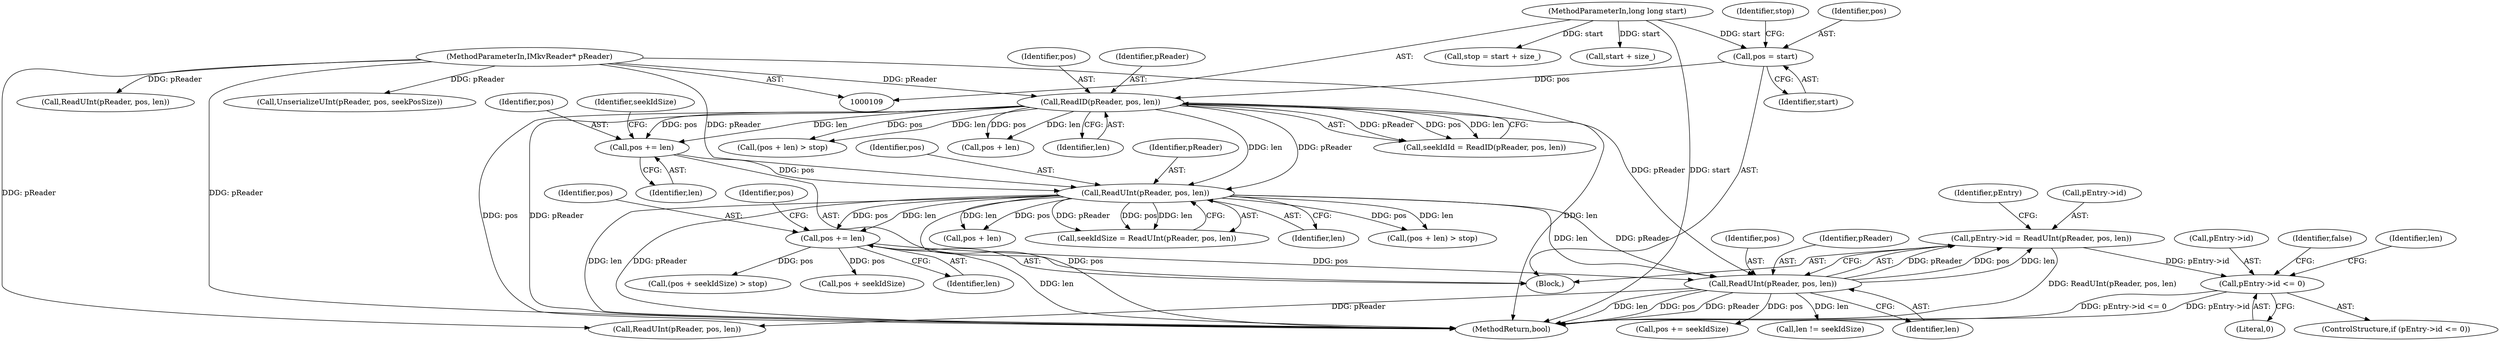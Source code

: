 digraph "0_Android_cc274e2abe8b2a6698a5c47d8aa4bb45f1f9538d_53@pointer" {
"1000203" [label="(Call,pEntry->id <= 0)"];
"1000194" [label="(Call,pEntry->id = ReadUInt(pReader, pos, len))"];
"1000198" [label="(Call,ReadUInt(pReader, pos, len))"];
"1000165" [label="(Call,ReadUInt(pReader, pos, len))"];
"1000135" [label="(Call,ReadID(pReader, pos, len))"];
"1000110" [label="(MethodParameterIn,IMkvReader* pReader)"];
"1000122" [label="(Call,pos = start)"];
"1000111" [label="(MethodParameterIn,long long start)"];
"1000159" [label="(Call,pos += len)"];
"1000183" [label="(Call,pos += len)"];
"1000136" [label="(Identifier,pReader)"];
"1000222" [label="(Call,ReadUInt(pReader, pos, len))"];
"1000165" [label="(Call,ReadUInt(pReader, pos, len))"];
"1000200" [label="(Identifier,pos)"];
"1000205" [label="(Identifier,pEntry)"];
"1000194" [label="(Call,pEntry->id = ReadUInt(pReader, pos, len))"];
"1000126" [label="(Call,stop = start + size_)"];
"1000185" [label="(Identifier,len)"];
"1000153" [label="(Call,pos + len)"];
"1000135" [label="(Call,ReadID(pReader, pos, len))"];
"1000159" [label="(Call,pos += len)"];
"1000176" [label="(Call,(pos + len) > stop)"];
"1000124" [label="(Identifier,start)"];
"1000177" [label="(Call,pos + len)"];
"1000198" [label="(Call,ReadUInt(pReader, pos, len))"];
"1000163" [label="(Call,seekIdSize = ReadUInt(pReader, pos, len))"];
"1000133" [label="(Call,seekIdId = ReadID(pReader, pos, len))"];
"1000167" [label="(Identifier,pos)"];
"1000161" [label="(Identifier,len)"];
"1000164" [label="(Identifier,seekIdSize)"];
"1000246" [label="(Call,ReadUInt(pReader, pos, len))"];
"1000138" [label="(Identifier,len)"];
"1000201" [label="(Identifier,len)"];
"1000189" [label="(Identifier,pos)"];
"1000187" [label="(Call,(pos + seekIdSize) > stop)"];
"1000123" [label="(Identifier,pos)"];
"1000127" [label="(Identifier,stop)"];
"1000166" [label="(Identifier,pReader)"];
"1000110" [label="(MethodParameterIn,IMkvReader* pReader)"];
"1000111" [label="(MethodParameterIn,long long start)"];
"1000168" [label="(Identifier,len)"];
"1000128" [label="(Call,start + size_)"];
"1000188" [label="(Call,pos + seekIdSize)"];
"1000207" [label="(Literal,0)"];
"1000202" [label="(ControlStructure,if (pEntry->id <= 0))"];
"1000209" [label="(Identifier,false)"];
"1000160" [label="(Identifier,pos)"];
"1000122" [label="(Call,pos = start)"];
"1000199" [label="(Identifier,pReader)"];
"1000212" [label="(Identifier,len)"];
"1000137" [label="(Identifier,pos)"];
"1000114" [label="(Block,)"];
"1000302" [label="(MethodReturn,bool)"];
"1000184" [label="(Identifier,pos)"];
"1000203" [label="(Call,pEntry->id <= 0)"];
"1000195" [label="(Call,pEntry->id)"];
"1000216" [label="(Call,pos += seekIdSize)"];
"1000204" [label="(Call,pEntry->id)"];
"1000152" [label="(Call,(pos + len) > stop)"];
"1000183" [label="(Call,pos += len)"];
"1000279" [label="(Call,UnserializeUInt(pReader, pos, seekPosSize))"];
"1000211" [label="(Call,len != seekIdSize)"];
"1000203" -> "1000202"  [label="AST: "];
"1000203" -> "1000207"  [label="CFG: "];
"1000204" -> "1000203"  [label="AST: "];
"1000207" -> "1000203"  [label="AST: "];
"1000209" -> "1000203"  [label="CFG: "];
"1000212" -> "1000203"  [label="CFG: "];
"1000203" -> "1000302"  [label="DDG: pEntry->id <= 0"];
"1000203" -> "1000302"  [label="DDG: pEntry->id"];
"1000194" -> "1000203"  [label="DDG: pEntry->id"];
"1000194" -> "1000114"  [label="AST: "];
"1000194" -> "1000198"  [label="CFG: "];
"1000195" -> "1000194"  [label="AST: "];
"1000198" -> "1000194"  [label="AST: "];
"1000205" -> "1000194"  [label="CFG: "];
"1000194" -> "1000302"  [label="DDG: ReadUInt(pReader, pos, len)"];
"1000198" -> "1000194"  [label="DDG: pReader"];
"1000198" -> "1000194"  [label="DDG: pos"];
"1000198" -> "1000194"  [label="DDG: len"];
"1000198" -> "1000201"  [label="CFG: "];
"1000199" -> "1000198"  [label="AST: "];
"1000200" -> "1000198"  [label="AST: "];
"1000201" -> "1000198"  [label="AST: "];
"1000198" -> "1000302"  [label="DDG: len"];
"1000198" -> "1000302"  [label="DDG: pos"];
"1000198" -> "1000302"  [label="DDG: pReader"];
"1000165" -> "1000198"  [label="DDG: pReader"];
"1000165" -> "1000198"  [label="DDG: len"];
"1000110" -> "1000198"  [label="DDG: pReader"];
"1000183" -> "1000198"  [label="DDG: pos"];
"1000198" -> "1000211"  [label="DDG: len"];
"1000198" -> "1000216"  [label="DDG: pos"];
"1000198" -> "1000222"  [label="DDG: pReader"];
"1000165" -> "1000163"  [label="AST: "];
"1000165" -> "1000168"  [label="CFG: "];
"1000166" -> "1000165"  [label="AST: "];
"1000167" -> "1000165"  [label="AST: "];
"1000168" -> "1000165"  [label="AST: "];
"1000163" -> "1000165"  [label="CFG: "];
"1000165" -> "1000302"  [label="DDG: len"];
"1000165" -> "1000302"  [label="DDG: pReader"];
"1000165" -> "1000302"  [label="DDG: pos"];
"1000165" -> "1000163"  [label="DDG: pReader"];
"1000165" -> "1000163"  [label="DDG: pos"];
"1000165" -> "1000163"  [label="DDG: len"];
"1000135" -> "1000165"  [label="DDG: pReader"];
"1000135" -> "1000165"  [label="DDG: len"];
"1000110" -> "1000165"  [label="DDG: pReader"];
"1000159" -> "1000165"  [label="DDG: pos"];
"1000165" -> "1000176"  [label="DDG: pos"];
"1000165" -> "1000176"  [label="DDG: len"];
"1000165" -> "1000177"  [label="DDG: pos"];
"1000165" -> "1000177"  [label="DDG: len"];
"1000165" -> "1000183"  [label="DDG: len"];
"1000165" -> "1000183"  [label="DDG: pos"];
"1000135" -> "1000133"  [label="AST: "];
"1000135" -> "1000138"  [label="CFG: "];
"1000136" -> "1000135"  [label="AST: "];
"1000137" -> "1000135"  [label="AST: "];
"1000138" -> "1000135"  [label="AST: "];
"1000133" -> "1000135"  [label="CFG: "];
"1000135" -> "1000302"  [label="DDG: pReader"];
"1000135" -> "1000302"  [label="DDG: len"];
"1000135" -> "1000302"  [label="DDG: pos"];
"1000135" -> "1000133"  [label="DDG: pReader"];
"1000135" -> "1000133"  [label="DDG: pos"];
"1000135" -> "1000133"  [label="DDG: len"];
"1000110" -> "1000135"  [label="DDG: pReader"];
"1000122" -> "1000135"  [label="DDG: pos"];
"1000135" -> "1000152"  [label="DDG: pos"];
"1000135" -> "1000152"  [label="DDG: len"];
"1000135" -> "1000153"  [label="DDG: pos"];
"1000135" -> "1000153"  [label="DDG: len"];
"1000135" -> "1000159"  [label="DDG: len"];
"1000135" -> "1000159"  [label="DDG: pos"];
"1000110" -> "1000109"  [label="AST: "];
"1000110" -> "1000302"  [label="DDG: pReader"];
"1000110" -> "1000222"  [label="DDG: pReader"];
"1000110" -> "1000246"  [label="DDG: pReader"];
"1000110" -> "1000279"  [label="DDG: pReader"];
"1000122" -> "1000114"  [label="AST: "];
"1000122" -> "1000124"  [label="CFG: "];
"1000123" -> "1000122"  [label="AST: "];
"1000124" -> "1000122"  [label="AST: "];
"1000127" -> "1000122"  [label="CFG: "];
"1000111" -> "1000122"  [label="DDG: start"];
"1000111" -> "1000109"  [label="AST: "];
"1000111" -> "1000302"  [label="DDG: start"];
"1000111" -> "1000126"  [label="DDG: start"];
"1000111" -> "1000128"  [label="DDG: start"];
"1000159" -> "1000114"  [label="AST: "];
"1000159" -> "1000161"  [label="CFG: "];
"1000160" -> "1000159"  [label="AST: "];
"1000161" -> "1000159"  [label="AST: "];
"1000164" -> "1000159"  [label="CFG: "];
"1000183" -> "1000114"  [label="AST: "];
"1000183" -> "1000185"  [label="CFG: "];
"1000184" -> "1000183"  [label="AST: "];
"1000185" -> "1000183"  [label="AST: "];
"1000189" -> "1000183"  [label="CFG: "];
"1000183" -> "1000302"  [label="DDG: len"];
"1000183" -> "1000187"  [label="DDG: pos"];
"1000183" -> "1000188"  [label="DDG: pos"];
}
